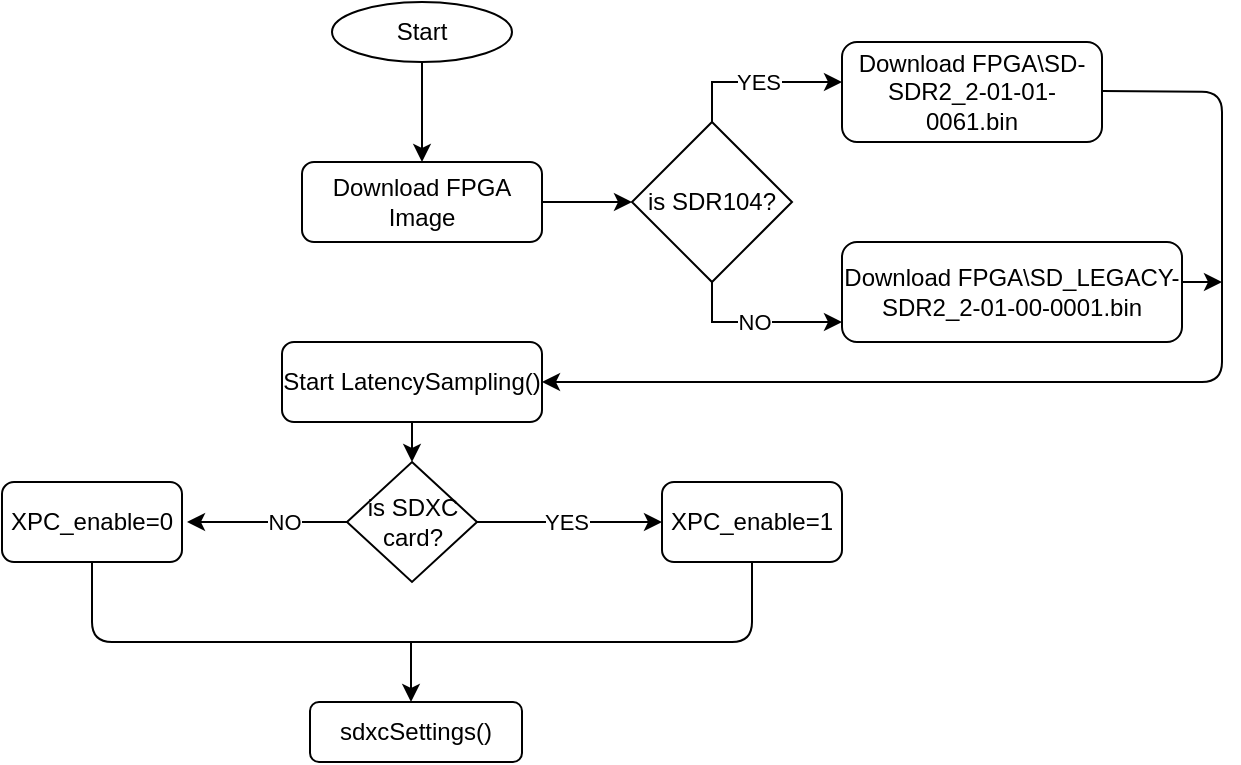 <mxfile version="12.9.11" type="device"><diagram id="C5RBs43oDa-KdzZeNtuy" name="Page-1"><mxGraphModel dx="1022" dy="1606" grid="1" gridSize="10" guides="1" tooltips="1" connect="1" arrows="1" fold="1" page="1" pageScale="1" pageWidth="827" pageHeight="1169" math="0" shadow="0"><root><mxCell id="WIyWlLk6GJQsqaUBKTNV-0"/><mxCell id="WIyWlLk6GJQsqaUBKTNV-1" parent="WIyWlLk6GJQsqaUBKTNV-0"/><mxCell id="xDrc6LKRF2el18cGodqg-9" value="" style="edgeStyle=orthogonalEdgeStyle;rounded=0;orthogonalLoop=1;jettySize=auto;html=1;" edge="1" parent="WIyWlLk6GJQsqaUBKTNV-1" source="xDrc6LKRF2el18cGodqg-10"><mxGeometry relative="1" as="geometry"><mxPoint x="455" y="-1020" as="targetPoint"/></mxGeometry></mxCell><mxCell id="xDrc6LKRF2el18cGodqg-10" value="Download FPGA Image" style="rounded=1;whiteSpace=wrap;html=1;fontSize=12;glass=0;strokeWidth=1;shadow=0;" vertex="1" parent="WIyWlLk6GJQsqaUBKTNV-1"><mxGeometry x="290" y="-1040" width="120" height="40" as="geometry"/></mxCell><mxCell id="xDrc6LKRF2el18cGodqg-11" value="" style="edgeStyle=orthogonalEdgeStyle;rounded=0;orthogonalLoop=1;jettySize=auto;html=1;" edge="1" parent="WIyWlLk6GJQsqaUBKTNV-1" source="xDrc6LKRF2el18cGodqg-12" target="xDrc6LKRF2el18cGodqg-10"><mxGeometry relative="1" as="geometry"/></mxCell><mxCell id="xDrc6LKRF2el18cGodqg-12" value="Start" style="ellipse;whiteSpace=wrap;html=1;" vertex="1" parent="WIyWlLk6GJQsqaUBKTNV-1"><mxGeometry x="305" y="-1120" width="90" height="30" as="geometry"/></mxCell><mxCell id="xDrc6LKRF2el18cGodqg-18" style="edgeStyle=orthogonalEdgeStyle;rounded=0;orthogonalLoop=1;jettySize=auto;html=1;" edge="1" parent="WIyWlLk6GJQsqaUBKTNV-1" source="xDrc6LKRF2el18cGodqg-15" target="xDrc6LKRF2el18cGodqg-17"><mxGeometry relative="1" as="geometry"><Array as="points"><mxPoint x="495" y="-960"/></Array></mxGeometry></mxCell><mxCell id="xDrc6LKRF2el18cGodqg-32" value="NO" style="edgeLabel;html=1;align=center;verticalAlign=middle;resizable=0;points=[];" vertex="1" connectable="0" parent="xDrc6LKRF2el18cGodqg-18"><mxGeometry x="-0.051" relative="1" as="geometry"><mxPoint as="offset"/></mxGeometry></mxCell><mxCell id="xDrc6LKRF2el18cGodqg-21" value="YES" style="edgeStyle=orthogonalEdgeStyle;rounded=0;orthogonalLoop=1;jettySize=auto;html=1;" edge="1" parent="WIyWlLk6GJQsqaUBKTNV-1" source="xDrc6LKRF2el18cGodqg-15" target="xDrc6LKRF2el18cGodqg-16"><mxGeometry relative="1" as="geometry"><mxPoint x="495" y="-1140" as="targetPoint"/><Array as="points"><mxPoint x="495" y="-1080"/></Array></mxGeometry></mxCell><mxCell id="xDrc6LKRF2el18cGodqg-15" value="is SDR104?" style="rhombus;whiteSpace=wrap;html=1;" vertex="1" parent="WIyWlLk6GJQsqaUBKTNV-1"><mxGeometry x="455" y="-1060" width="80" height="80" as="geometry"/></mxCell><mxCell id="xDrc6LKRF2el18cGodqg-16" value="Download FPGA\SD-SDR2_2-01-01-0061.bin" style="rounded=1;whiteSpace=wrap;html=1;" vertex="1" parent="WIyWlLk6GJQsqaUBKTNV-1"><mxGeometry x="560" y="-1100" width="130" height="50" as="geometry"/></mxCell><mxCell id="xDrc6LKRF2el18cGodqg-17" value="Download&amp;nbsp;FPGA\SD_LEGACY-SDR2_2-01-00-0001.bin" style="rounded=1;whiteSpace=wrap;html=1;" vertex="1" parent="WIyWlLk6GJQsqaUBKTNV-1"><mxGeometry x="560" y="-1000" width="170" height="50" as="geometry"/></mxCell><mxCell id="xDrc6LKRF2el18cGodqg-40" value="" style="edgeStyle=orthogonalEdgeStyle;curved=1;rounded=0;orthogonalLoop=1;jettySize=auto;html=1;" edge="1" parent="WIyWlLk6GJQsqaUBKTNV-1" source="xDrc6LKRF2el18cGodqg-22"><mxGeometry relative="1" as="geometry"><mxPoint x="345" y="-890" as="targetPoint"/></mxGeometry></mxCell><mxCell id="xDrc6LKRF2el18cGodqg-22" value="Start&amp;nbsp;LatencySampling()" style="rounded=1;whiteSpace=wrap;html=1;" vertex="1" parent="WIyWlLk6GJQsqaUBKTNV-1"><mxGeometry x="280" y="-950" width="130" height="40" as="geometry"/></mxCell><mxCell id="xDrc6LKRF2el18cGodqg-33" value="" style="endArrow=classic;html=1;entryX=1;entryY=0.5;entryDx=0;entryDy=0;" edge="1" parent="WIyWlLk6GJQsqaUBKTNV-1" target="xDrc6LKRF2el18cGodqg-22"><mxGeometry width="50" height="50" relative="1" as="geometry"><mxPoint x="690" y="-1075.5" as="sourcePoint"/><mxPoint x="750" y="-890" as="targetPoint"/><Array as="points"><mxPoint x="750" y="-1075"/><mxPoint x="750" y="-930"/></Array></mxGeometry></mxCell><mxCell id="xDrc6LKRF2el18cGodqg-38" value="" style="endArrow=classic;html=1;" edge="1" parent="WIyWlLk6GJQsqaUBKTNV-1"><mxGeometry width="50" height="50" relative="1" as="geometry"><mxPoint x="730" y="-980" as="sourcePoint"/><mxPoint x="750" y="-980" as="targetPoint"/></mxGeometry></mxCell><mxCell id="xDrc6LKRF2el18cGodqg-43" value="" style="edgeStyle=orthogonalEdgeStyle;curved=1;rounded=0;orthogonalLoop=1;jettySize=auto;html=1;" edge="1" parent="WIyWlLk6GJQsqaUBKTNV-1" source="xDrc6LKRF2el18cGodqg-41"><mxGeometry relative="1" as="geometry"><mxPoint x="470" y="-860" as="targetPoint"/><Array as="points"><mxPoint x="390" y="-860"/><mxPoint x="390" y="-860"/></Array></mxGeometry></mxCell><mxCell id="xDrc6LKRF2el18cGodqg-54" value="YES" style="edgeLabel;html=1;align=center;verticalAlign=middle;resizable=0;points=[];" vertex="1" connectable="0" parent="xDrc6LKRF2el18cGodqg-43"><mxGeometry x="-0.688" y="-3" relative="1" as="geometry"><mxPoint x="29.5" y="-3" as="offset"/></mxGeometry></mxCell><mxCell id="xDrc6LKRF2el18cGodqg-59" value="" style="edgeStyle=orthogonalEdgeStyle;curved=1;rounded=0;orthogonalLoop=1;jettySize=auto;html=1;" edge="1" parent="WIyWlLk6GJQsqaUBKTNV-1" source="xDrc6LKRF2el18cGodqg-41"><mxGeometry relative="1" as="geometry"><mxPoint x="232.5" y="-860" as="targetPoint"/></mxGeometry></mxCell><mxCell id="xDrc6LKRF2el18cGodqg-60" value="NO" style="edgeLabel;html=1;align=center;verticalAlign=middle;resizable=0;points=[];" vertex="1" connectable="0" parent="xDrc6LKRF2el18cGodqg-59"><mxGeometry x="-0.713" relative="1" as="geometry"><mxPoint x="-20.5" as="offset"/></mxGeometry></mxCell><mxCell id="xDrc6LKRF2el18cGodqg-41" value="is SDXC card?" style="rhombus;whiteSpace=wrap;html=1;" vertex="1" parent="WIyWlLk6GJQsqaUBKTNV-1"><mxGeometry x="312.5" y="-890" width="65" height="60" as="geometry"/></mxCell><mxCell id="xDrc6LKRF2el18cGodqg-49" value="XPC_enable=1" style="rounded=1;whiteSpace=wrap;html=1;" vertex="1" parent="WIyWlLk6GJQsqaUBKTNV-1"><mxGeometry x="470" y="-880" width="90" height="40" as="geometry"/></mxCell><mxCell id="xDrc6LKRF2el18cGodqg-61" value="XPC_enable=0" style="rounded=1;whiteSpace=wrap;html=1;" vertex="1" parent="WIyWlLk6GJQsqaUBKTNV-1"><mxGeometry x="140" y="-880" width="90" height="40" as="geometry"/></mxCell><mxCell id="xDrc6LKRF2el18cGodqg-66" value="" style="endArrow=none;html=1;entryX=0.5;entryY=1;entryDx=0;entryDy=0;exitX=0.5;exitY=1;exitDx=0;exitDy=0;" edge="1" parent="WIyWlLk6GJQsqaUBKTNV-1" source="xDrc6LKRF2el18cGodqg-61" target="xDrc6LKRF2el18cGodqg-49"><mxGeometry width="50" height="50" relative="1" as="geometry"><mxPoint x="180" y="-800" as="sourcePoint"/><mxPoint x="540" y="-810" as="targetPoint"/><Array as="points"><mxPoint x="185" y="-800"/><mxPoint x="515" y="-800"/></Array></mxGeometry></mxCell><mxCell id="xDrc6LKRF2el18cGodqg-67" value="" style="endArrow=classic;html=1;" edge="1" parent="WIyWlLk6GJQsqaUBKTNV-1"><mxGeometry width="50" height="50" relative="1" as="geometry"><mxPoint x="344.5" y="-800" as="sourcePoint"/><mxPoint x="344.5" y="-770" as="targetPoint"/></mxGeometry></mxCell><mxCell id="xDrc6LKRF2el18cGodqg-68" value="sdxcSettings()" style="rounded=1;whiteSpace=wrap;html=1;" vertex="1" parent="WIyWlLk6GJQsqaUBKTNV-1"><mxGeometry x="294" y="-770" width="106" height="30" as="geometry"/></mxCell></root></mxGraphModel></diagram></mxfile>